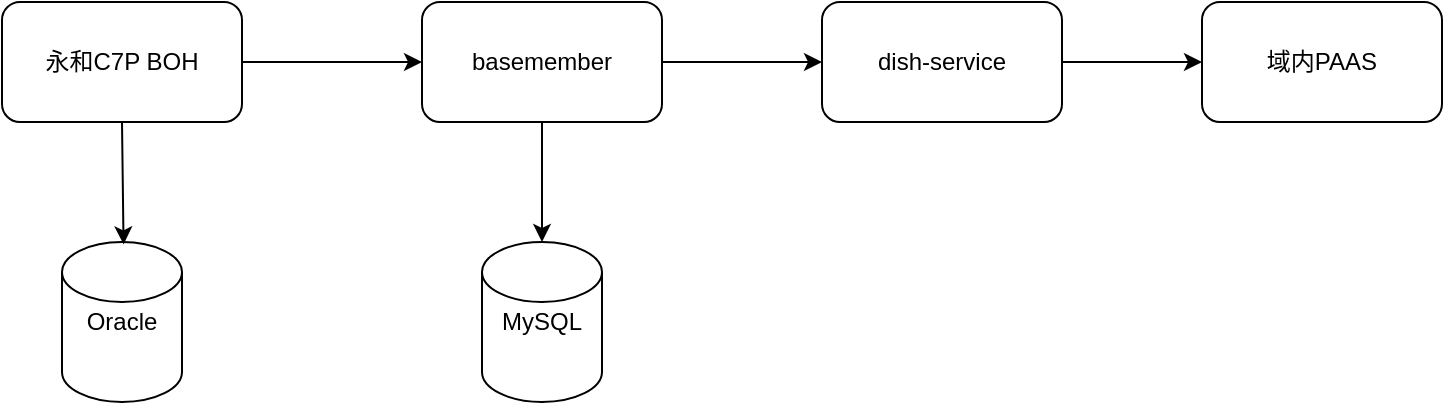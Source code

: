 <mxfile version="13.6.5" type="github">
  <diagram id="Ym0Pg3qnOQolMI_Kacoh" name="Page-1">
    <mxGraphModel dx="892" dy="498" grid="1" gridSize="10" guides="1" tooltips="1" connect="1" arrows="1" fold="1" page="1" pageScale="1" pageWidth="827" pageHeight="1169" math="0" shadow="0">
      <root>
        <mxCell id="0" />
        <mxCell id="1" parent="0" />
        <mxCell id="t5YIatUfONlPQ1stTiuJ-1" value="永和C7P BOH" style="rounded=1;whiteSpace=wrap;html=1;" vertex="1" parent="1">
          <mxGeometry x="54" y="70" width="120" height="60" as="geometry" />
        </mxCell>
        <mxCell id="t5YIatUfONlPQ1stTiuJ-2" value="Oracle" style="shape=cylinder2;whiteSpace=wrap;html=1;boundedLbl=1;backgroundOutline=1;size=15;" vertex="1" parent="1">
          <mxGeometry x="84" y="190" width="60" height="80" as="geometry" />
        </mxCell>
        <mxCell id="t5YIatUfONlPQ1stTiuJ-3" value="" style="endArrow=classic;html=1;exitX=0.5;exitY=1;exitDx=0;exitDy=0;entryX=0.513;entryY=0.015;entryDx=0;entryDy=0;entryPerimeter=0;" edge="1" parent="1" source="t5YIatUfONlPQ1stTiuJ-1" target="t5YIatUfONlPQ1stTiuJ-2">
          <mxGeometry width="50" height="50" relative="1" as="geometry">
            <mxPoint x="344" y="280" as="sourcePoint" />
            <mxPoint x="394" y="230" as="targetPoint" />
          </mxGeometry>
        </mxCell>
        <mxCell id="t5YIatUfONlPQ1stTiuJ-4" value="basemember" style="rounded=1;whiteSpace=wrap;html=1;" vertex="1" parent="1">
          <mxGeometry x="264" y="70" width="120" height="60" as="geometry" />
        </mxCell>
        <mxCell id="t5YIatUfONlPQ1stTiuJ-5" value="MySQL" style="shape=cylinder2;whiteSpace=wrap;html=1;boundedLbl=1;backgroundOutline=1;size=15;" vertex="1" parent="1">
          <mxGeometry x="294" y="190" width="60" height="80" as="geometry" />
        </mxCell>
        <mxCell id="t5YIatUfONlPQ1stTiuJ-6" value="" style="endArrow=classic;html=1;exitX=0.5;exitY=1;exitDx=0;exitDy=0;" edge="1" parent="1" source="t5YIatUfONlPQ1stTiuJ-4" target="t5YIatUfONlPQ1stTiuJ-5">
          <mxGeometry width="50" height="50" relative="1" as="geometry">
            <mxPoint x="344" y="280" as="sourcePoint" />
            <mxPoint x="394" y="230" as="targetPoint" />
          </mxGeometry>
        </mxCell>
        <mxCell id="t5YIatUfONlPQ1stTiuJ-7" value="" style="endArrow=classic;html=1;exitX=1;exitY=0.5;exitDx=0;exitDy=0;entryX=0;entryY=0.5;entryDx=0;entryDy=0;" edge="1" parent="1" source="t5YIatUfONlPQ1stTiuJ-1" target="t5YIatUfONlPQ1stTiuJ-4">
          <mxGeometry width="50" height="50" relative="1" as="geometry">
            <mxPoint x="344" y="270" as="sourcePoint" />
            <mxPoint x="394" y="220" as="targetPoint" />
          </mxGeometry>
        </mxCell>
        <mxCell id="t5YIatUfONlPQ1stTiuJ-8" value="dish-service" style="rounded=1;whiteSpace=wrap;html=1;" vertex="1" parent="1">
          <mxGeometry x="464" y="70" width="120" height="60" as="geometry" />
        </mxCell>
        <mxCell id="t5YIatUfONlPQ1stTiuJ-9" value="域内PAAS" style="rounded=1;whiteSpace=wrap;html=1;" vertex="1" parent="1">
          <mxGeometry x="654" y="70" width="120" height="60" as="geometry" />
        </mxCell>
        <mxCell id="t5YIatUfONlPQ1stTiuJ-10" value="" style="endArrow=classic;html=1;exitX=1;exitY=0.5;exitDx=0;exitDy=0;entryX=0;entryY=0.5;entryDx=0;entryDy=0;" edge="1" parent="1" source="t5YIatUfONlPQ1stTiuJ-4" target="t5YIatUfONlPQ1stTiuJ-8">
          <mxGeometry width="50" height="50" relative="1" as="geometry">
            <mxPoint x="390" y="240" as="sourcePoint" />
            <mxPoint x="440" y="190" as="targetPoint" />
          </mxGeometry>
        </mxCell>
        <mxCell id="t5YIatUfONlPQ1stTiuJ-12" value="" style="endArrow=classic;html=1;entryX=0;entryY=0.5;entryDx=0;entryDy=0;exitX=1;exitY=0.5;exitDx=0;exitDy=0;" edge="1" parent="1" source="t5YIatUfONlPQ1stTiuJ-8" target="t5YIatUfONlPQ1stTiuJ-9">
          <mxGeometry width="50" height="50" relative="1" as="geometry">
            <mxPoint x="390" y="240" as="sourcePoint" />
            <mxPoint x="440" y="190" as="targetPoint" />
          </mxGeometry>
        </mxCell>
      </root>
    </mxGraphModel>
  </diagram>
</mxfile>
